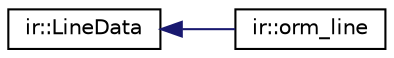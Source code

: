 digraph "Graphical Class Hierarchy"
{
 // LATEX_PDF_SIZE
  edge [fontname="Helvetica",fontsize="10",labelfontname="Helvetica",labelfontsize="10"];
  node [fontname="Helvetica",fontsize="10",shape=record];
  rankdir="LR";
  Node0 [label="ir::LineData",height=0.2,width=0.4,color="black", fillcolor="white", style="filled",URL="$structir_1_1_line_data.html",tooltip="Unique combination of author+time+content for some line in database."];
  Node0 -> Node1 [dir="back",color="midnightblue",fontsize="10",style="solid",fontname="Helvetica"];
  Node1 [label="ir::orm_line",height=0.2,width=0.4,color="black", fillcolor="white", style="filled",URL="$structir_1_1orm__line.html",tooltip="ORM wrapper for the line data."];
}
